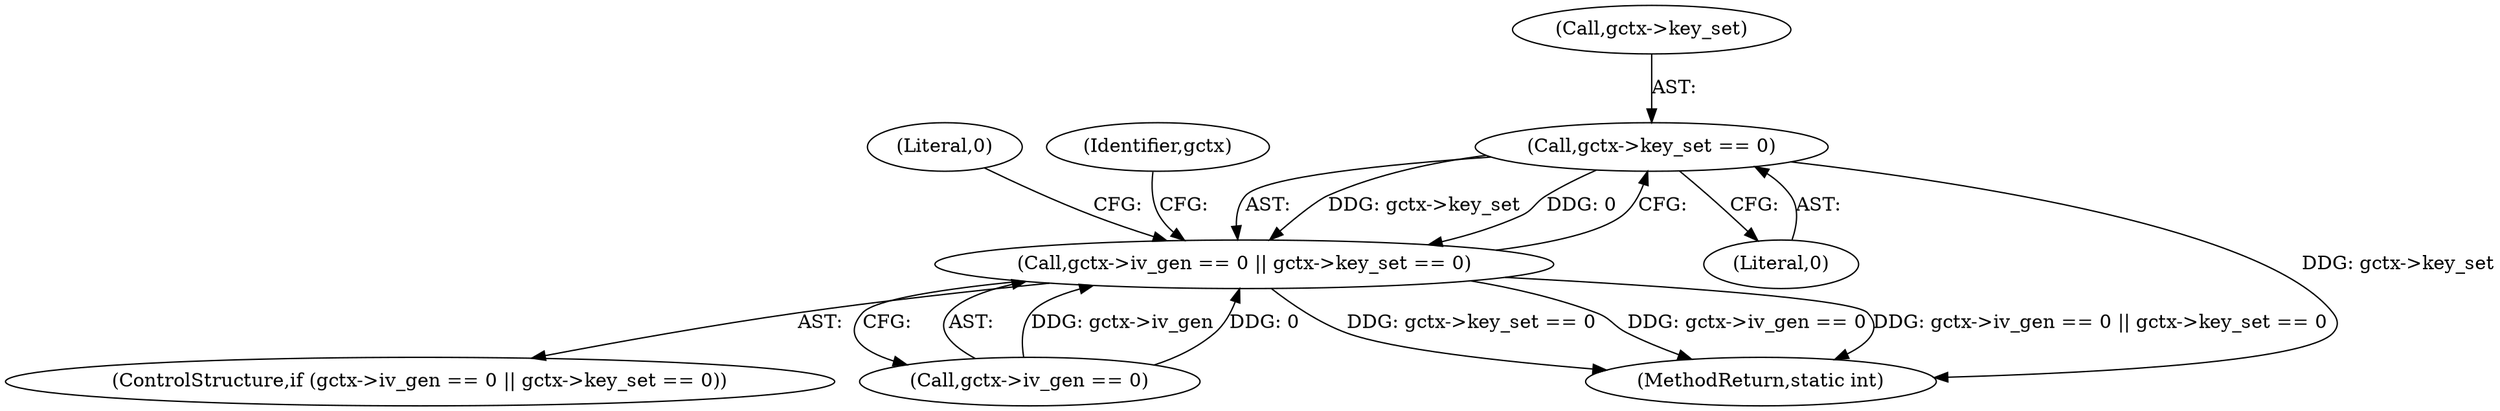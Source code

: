 digraph "0_openssl_00d965474b22b54e4275232bc71ee0c699c5cd21_0@pointer" {
"1000347" [label="(Call,gctx->key_set == 0)"];
"1000341" [label="(Call,gctx->iv_gen == 0 || gctx->key_set == 0)"];
"1000342" [label="(Call,gctx->iv_gen == 0)"];
"1000340" [label="(ControlStructure,if (gctx->iv_gen == 0 || gctx->key_set == 0))"];
"1000351" [label="(Literal,0)"];
"1000348" [label="(Call,gctx->key_set)"];
"1000353" [label="(Literal,0)"];
"1000357" [label="(Identifier,gctx)"];
"1000627" [label="(MethodReturn,static int)"];
"1000347" [label="(Call,gctx->key_set == 0)"];
"1000341" [label="(Call,gctx->iv_gen == 0 || gctx->key_set == 0)"];
"1000347" -> "1000341"  [label="AST: "];
"1000347" -> "1000351"  [label="CFG: "];
"1000348" -> "1000347"  [label="AST: "];
"1000351" -> "1000347"  [label="AST: "];
"1000341" -> "1000347"  [label="CFG: "];
"1000347" -> "1000627"  [label="DDG: gctx->key_set"];
"1000347" -> "1000341"  [label="DDG: gctx->key_set"];
"1000347" -> "1000341"  [label="DDG: 0"];
"1000341" -> "1000340"  [label="AST: "];
"1000341" -> "1000342"  [label="CFG: "];
"1000342" -> "1000341"  [label="AST: "];
"1000353" -> "1000341"  [label="CFG: "];
"1000357" -> "1000341"  [label="CFG: "];
"1000341" -> "1000627"  [label="DDG: gctx->key_set == 0"];
"1000341" -> "1000627"  [label="DDG: gctx->iv_gen == 0"];
"1000341" -> "1000627"  [label="DDG: gctx->iv_gen == 0 || gctx->key_set == 0"];
"1000342" -> "1000341"  [label="DDG: gctx->iv_gen"];
"1000342" -> "1000341"  [label="DDG: 0"];
}
